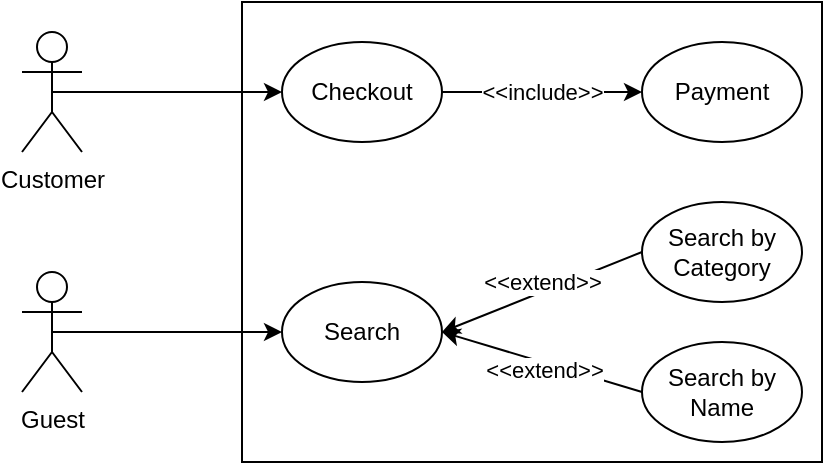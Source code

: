 <mxfile version="23.1.5" type="device">
  <diagram name="Page-1" id="P4M2xEaTmNOFiCZJkqf1">
    <mxGraphModel dx="818" dy="531" grid="1" gridSize="10" guides="1" tooltips="1" connect="1" arrows="1" fold="1" page="1" pageScale="1" pageWidth="827" pageHeight="1169" math="0" shadow="0">
      <root>
        <mxCell id="0" />
        <mxCell id="1" parent="0" />
        <mxCell id="j5AGzC3f12RI4w0H9aZv-1" value="" style="rounded=0;whiteSpace=wrap;html=1;fillColor=none;" vertex="1" parent="1">
          <mxGeometry x="290" y="80" width="290" height="230" as="geometry" />
        </mxCell>
        <mxCell id="j5AGzC3f12RI4w0H9aZv-2" value="Checkout" style="ellipse;whiteSpace=wrap;html=1;" vertex="1" parent="1">
          <mxGeometry x="310" y="100" width="80" height="50" as="geometry" />
        </mxCell>
        <mxCell id="j5AGzC3f12RI4w0H9aZv-3" value="Payment" style="ellipse;whiteSpace=wrap;html=1;" vertex="1" parent="1">
          <mxGeometry x="490" y="100" width="80" height="50" as="geometry" />
        </mxCell>
        <mxCell id="j5AGzC3f12RI4w0H9aZv-4" value="Search" style="ellipse;whiteSpace=wrap;html=1;" vertex="1" parent="1">
          <mxGeometry x="310" y="220" width="80" height="50" as="geometry" />
        </mxCell>
        <mxCell id="j5AGzC3f12RI4w0H9aZv-5" value="Search by Category" style="ellipse;whiteSpace=wrap;html=1;" vertex="1" parent="1">
          <mxGeometry x="490" y="180" width="80" height="50" as="geometry" />
        </mxCell>
        <mxCell id="j5AGzC3f12RI4w0H9aZv-6" value="Search by Name" style="ellipse;whiteSpace=wrap;html=1;" vertex="1" parent="1">
          <mxGeometry x="490" y="250" width="80" height="50" as="geometry" />
        </mxCell>
        <mxCell id="j5AGzC3f12RI4w0H9aZv-7" value="" style="endArrow=classic;html=1;rounded=0;exitX=0;exitY=0.5;exitDx=0;exitDy=0;entryX=1;entryY=0.5;entryDx=0;entryDy=0;" edge="1" parent="1" source="j5AGzC3f12RI4w0H9aZv-5" target="j5AGzC3f12RI4w0H9aZv-4">
          <mxGeometry width="50" height="50" relative="1" as="geometry">
            <mxPoint x="120" y="250" as="sourcePoint" />
            <mxPoint x="170" y="200" as="targetPoint" />
          </mxGeometry>
        </mxCell>
        <mxCell id="j5AGzC3f12RI4w0H9aZv-8" value="&amp;lt;&amp;lt;extend&amp;gt;&amp;gt;" style="edgeLabel;html=1;align=center;verticalAlign=middle;resizable=0;points=[];" vertex="1" connectable="0" parent="j5AGzC3f12RI4w0H9aZv-7">
          <mxGeometry x="0.133" relative="1" as="geometry">
            <mxPoint x="6" y="-8" as="offset" />
          </mxGeometry>
        </mxCell>
        <mxCell id="j5AGzC3f12RI4w0H9aZv-9" value="" style="endArrow=classic;html=1;rounded=0;exitX=0;exitY=0.5;exitDx=0;exitDy=0;entryX=1;entryY=0.5;entryDx=0;entryDy=0;" edge="1" parent="1" source="j5AGzC3f12RI4w0H9aZv-6" target="j5AGzC3f12RI4w0H9aZv-4">
          <mxGeometry width="50" height="50" relative="1" as="geometry">
            <mxPoint x="500" y="215" as="sourcePoint" />
            <mxPoint x="400" y="255" as="targetPoint" />
          </mxGeometry>
        </mxCell>
        <mxCell id="j5AGzC3f12RI4w0H9aZv-10" value="&amp;lt;&amp;lt;extend&amp;gt;&amp;gt;" style="edgeLabel;html=1;align=center;verticalAlign=middle;resizable=0;points=[];" vertex="1" connectable="0" parent="j5AGzC3f12RI4w0H9aZv-9">
          <mxGeometry x="0.133" relative="1" as="geometry">
            <mxPoint x="7" y="6" as="offset" />
          </mxGeometry>
        </mxCell>
        <mxCell id="j5AGzC3f12RI4w0H9aZv-11" value="" style="endArrow=classic;html=1;rounded=0;exitX=1;exitY=0.5;exitDx=0;exitDy=0;entryX=0;entryY=0.5;entryDx=0;entryDy=0;" edge="1" parent="1" source="j5AGzC3f12RI4w0H9aZv-2" target="j5AGzC3f12RI4w0H9aZv-3">
          <mxGeometry width="50" height="50" relative="1" as="geometry">
            <mxPoint x="500" y="215" as="sourcePoint" />
            <mxPoint x="400" y="255" as="targetPoint" />
          </mxGeometry>
        </mxCell>
        <mxCell id="j5AGzC3f12RI4w0H9aZv-12" value="&amp;lt;&amp;lt;include&amp;gt;&amp;gt;" style="edgeLabel;html=1;align=center;verticalAlign=middle;resizable=0;points=[];" vertex="1" connectable="0" parent="j5AGzC3f12RI4w0H9aZv-11">
          <mxGeometry x="0.133" relative="1" as="geometry">
            <mxPoint x="-7" as="offset" />
          </mxGeometry>
        </mxCell>
        <mxCell id="j5AGzC3f12RI4w0H9aZv-14" value="Customer" style="shape=umlActor;verticalLabelPosition=bottom;verticalAlign=top;html=1;outlineConnect=0;" vertex="1" parent="1">
          <mxGeometry x="180" y="95" width="30" height="60" as="geometry" />
        </mxCell>
        <mxCell id="j5AGzC3f12RI4w0H9aZv-15" value="" style="endArrow=classic;html=1;rounded=0;entryX=0;entryY=0.5;entryDx=0;entryDy=0;exitX=0.5;exitY=0.5;exitDx=0;exitDy=0;exitPerimeter=0;" edge="1" parent="1" source="j5AGzC3f12RI4w0H9aZv-14" target="j5AGzC3f12RI4w0H9aZv-2">
          <mxGeometry width="50" height="50" relative="1" as="geometry">
            <mxPoint x="170" y="300" as="sourcePoint" />
            <mxPoint x="220" y="250" as="targetPoint" />
          </mxGeometry>
        </mxCell>
        <mxCell id="j5AGzC3f12RI4w0H9aZv-16" value="Guest" style="shape=umlActor;verticalLabelPosition=bottom;verticalAlign=top;html=1;outlineConnect=0;" vertex="1" parent="1">
          <mxGeometry x="180" y="215" width="30" height="60" as="geometry" />
        </mxCell>
        <mxCell id="j5AGzC3f12RI4w0H9aZv-17" value="" style="endArrow=classic;html=1;rounded=0;entryX=0;entryY=0.5;entryDx=0;entryDy=0;exitX=0.5;exitY=0.5;exitDx=0;exitDy=0;exitPerimeter=0;" edge="1" parent="1" source="j5AGzC3f12RI4w0H9aZv-16" target="j5AGzC3f12RI4w0H9aZv-4">
          <mxGeometry width="50" height="50" relative="1" as="geometry">
            <mxPoint x="170" y="420" as="sourcePoint" />
            <mxPoint x="310" y="245" as="targetPoint" />
          </mxGeometry>
        </mxCell>
      </root>
    </mxGraphModel>
  </diagram>
</mxfile>
